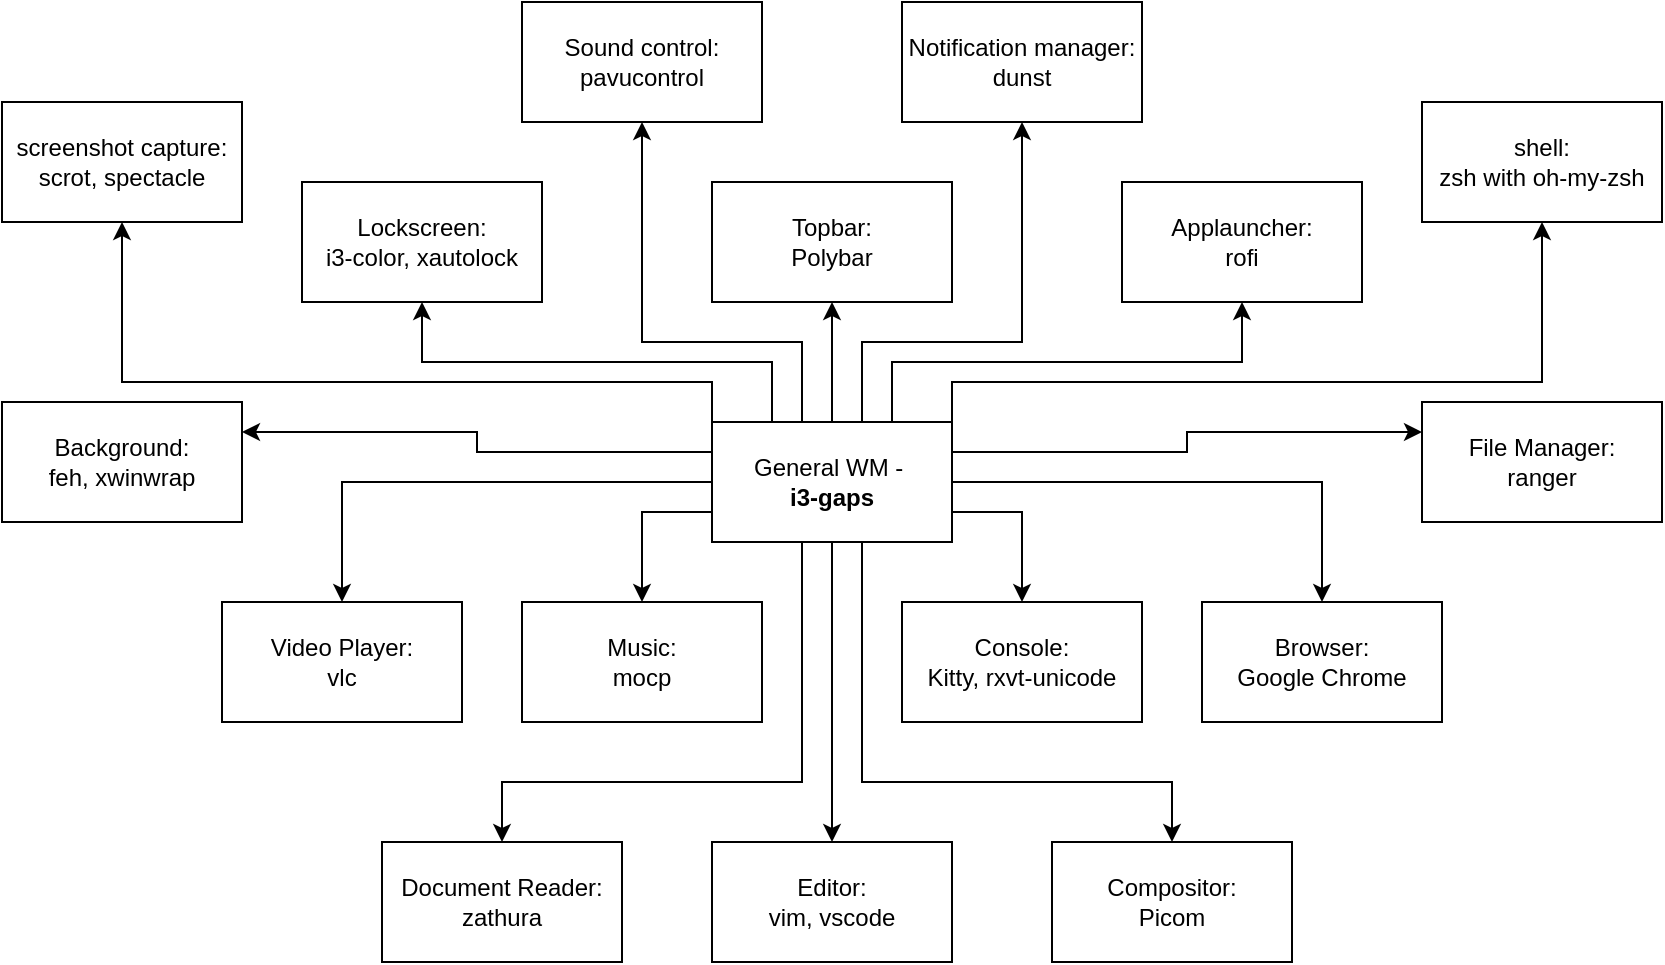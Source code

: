 <mxfile version="13.0.3" type="device"><diagram id="AWaN94HMi9mPYztEZT8k" name="Page-1"><mxGraphModel dx="1422" dy="1980" grid="1" gridSize="10" guides="1" tooltips="1" connect="1" arrows="1" fold="1" page="1" pageScale="1" pageWidth="850" pageHeight="1100" math="0" shadow="0"><root><mxCell id="0"/><mxCell id="1" parent="0"/><mxCell id="wTKVVoIe9tEUeoLG_1_F-3" style="edgeStyle=orthogonalEdgeStyle;rounded=0;orthogonalLoop=1;jettySize=auto;html=1;exitX=0;exitY=0.5;exitDx=0;exitDy=0;entryX=0.5;entryY=0;entryDx=0;entryDy=0;" parent="1" source="wTKVVoIe9tEUeoLG_1_F-1" target="wTKVVoIe9tEUeoLG_1_F-2" edge="1"><mxGeometry relative="1" as="geometry"/></mxCell><mxCell id="wTKVVoIe9tEUeoLG_1_F-7" style="edgeStyle=orthogonalEdgeStyle;rounded=0;orthogonalLoop=1;jettySize=auto;html=1;exitX=0;exitY=0.75;exitDx=0;exitDy=0;" parent="1" source="wTKVVoIe9tEUeoLG_1_F-1" target="wTKVVoIe9tEUeoLG_1_F-4" edge="1"><mxGeometry relative="1" as="geometry"/></mxCell><mxCell id="wTKVVoIe9tEUeoLG_1_F-8" style="edgeStyle=orthogonalEdgeStyle;rounded=0;orthogonalLoop=1;jettySize=auto;html=1;exitX=1;exitY=0.75;exitDx=0;exitDy=0;" parent="1" source="wTKVVoIe9tEUeoLG_1_F-1" target="wTKVVoIe9tEUeoLG_1_F-5" edge="1"><mxGeometry relative="1" as="geometry"/></mxCell><mxCell id="wTKVVoIe9tEUeoLG_1_F-9" style="edgeStyle=orthogonalEdgeStyle;rounded=0;orthogonalLoop=1;jettySize=auto;html=1;exitX=1;exitY=0.5;exitDx=0;exitDy=0;" parent="1" source="wTKVVoIe9tEUeoLG_1_F-1" target="wTKVVoIe9tEUeoLG_1_F-6" edge="1"><mxGeometry relative="1" as="geometry"/></mxCell><mxCell id="wTKVVoIe9tEUeoLG_1_F-11" style="edgeStyle=orthogonalEdgeStyle;rounded=0;orthogonalLoop=1;jettySize=auto;html=1;exitX=0.5;exitY=1;exitDx=0;exitDy=0;" parent="1" source="wTKVVoIe9tEUeoLG_1_F-1" target="wTKVVoIe9tEUeoLG_1_F-10" edge="1"><mxGeometry relative="1" as="geometry"><Array as="points"><mxPoint x="425" y="240"/><mxPoint x="425" y="240"/></Array></mxGeometry></mxCell><mxCell id="wTKVVoIe9tEUeoLG_1_F-13" style="edgeStyle=orthogonalEdgeStyle;rounded=0;orthogonalLoop=1;jettySize=auto;html=1;exitX=0.25;exitY=1;exitDx=0;exitDy=0;" parent="1" source="wTKVVoIe9tEUeoLG_1_F-1" target="wTKVVoIe9tEUeoLG_1_F-12" edge="1"><mxGeometry relative="1" as="geometry"><Array as="points"><mxPoint x="410" y="130"/><mxPoint x="410" y="250"/><mxPoint x="260" y="250"/></Array></mxGeometry></mxCell><mxCell id="wTKVVoIe9tEUeoLG_1_F-17" style="edgeStyle=orthogonalEdgeStyle;rounded=0;orthogonalLoop=1;jettySize=auto;html=1;exitX=0.75;exitY=1;exitDx=0;exitDy=0;" parent="1" source="wTKVVoIe9tEUeoLG_1_F-1" target="wTKVVoIe9tEUeoLG_1_F-16" edge="1"><mxGeometry relative="1" as="geometry"><Array as="points"><mxPoint x="440" y="130"/><mxPoint x="440" y="250"/><mxPoint x="595" y="250"/></Array></mxGeometry></mxCell><mxCell id="jpXhbICckJ-pGS2wBNl_-3" style="edgeStyle=orthogonalEdgeStyle;rounded=0;orthogonalLoop=1;jettySize=auto;html=1;exitX=0;exitY=0.25;exitDx=0;exitDy=0;entryX=1;entryY=0.25;entryDx=0;entryDy=0;" parent="1" source="wTKVVoIe9tEUeoLG_1_F-1" target="jpXhbICckJ-pGS2wBNl_-1" edge="1"><mxGeometry relative="1" as="geometry"/></mxCell><mxCell id="jpXhbICckJ-pGS2wBNl_-4" style="edgeStyle=orthogonalEdgeStyle;rounded=0;orthogonalLoop=1;jettySize=auto;html=1;exitX=1;exitY=0.25;exitDx=0;exitDy=0;entryX=0;entryY=0.25;entryDx=0;entryDy=0;" parent="1" source="wTKVVoIe9tEUeoLG_1_F-1" target="jpXhbICckJ-pGS2wBNl_-2" edge="1"><mxGeometry relative="1" as="geometry"/></mxCell><mxCell id="jpXhbICckJ-pGS2wBNl_-6" style="edgeStyle=orthogonalEdgeStyle;rounded=0;orthogonalLoop=1;jettySize=auto;html=1;exitX=0.5;exitY=0;exitDx=0;exitDy=0;" parent="1" source="wTKVVoIe9tEUeoLG_1_F-1" target="jpXhbICckJ-pGS2wBNl_-5" edge="1"><mxGeometry relative="1" as="geometry"/></mxCell><mxCell id="HCKWvyNt1r4QZPw4KNfM-3" style="edgeStyle=orthogonalEdgeStyle;rounded=0;orthogonalLoop=1;jettySize=auto;html=1;exitX=0.75;exitY=0;exitDx=0;exitDy=0;entryX=0.5;entryY=1;entryDx=0;entryDy=0;" parent="1" source="wTKVVoIe9tEUeoLG_1_F-1" target="HCKWvyNt1r4QZPw4KNfM-2" edge="1"><mxGeometry relative="1" as="geometry"/></mxCell><mxCell id="HCKWvyNt1r4QZPw4KNfM-5" style="edgeStyle=orthogonalEdgeStyle;rounded=0;orthogonalLoop=1;jettySize=auto;html=1;exitX=0.25;exitY=0;exitDx=0;exitDy=0;" parent="1" source="wTKVVoIe9tEUeoLG_1_F-1" target="HCKWvyNt1r4QZPw4KNfM-1" edge="1"><mxGeometry relative="1" as="geometry"/></mxCell><mxCell id="HCKWvyNt1r4QZPw4KNfM-13" style="edgeStyle=orthogonalEdgeStyle;rounded=0;orthogonalLoop=1;jettySize=auto;html=1;exitX=0.5;exitY=0;exitDx=0;exitDy=0;endArrow=classic;endFill=1;strokeColor=#000000;startArrow=none;startFill=0;" parent="1" source="wTKVVoIe9tEUeoLG_1_F-1" target="HCKWvyNt1r4QZPw4KNfM-6" edge="1"><mxGeometry relative="1" as="geometry"><Array as="points"><mxPoint x="410" y="70"/><mxPoint x="410" y="30"/><mxPoint x="330" y="30"/></Array></mxGeometry></mxCell><mxCell id="HCKWvyNt1r4QZPw4KNfM-14" style="edgeStyle=orthogonalEdgeStyle;rounded=0;orthogonalLoop=1;jettySize=auto;html=1;exitX=0.5;exitY=0;exitDx=0;exitDy=0;entryX=0.5;entryY=1;entryDx=0;entryDy=0;startArrow=none;startFill=0;endArrow=classic;endFill=1;strokeColor=#000000;" parent="1" source="wTKVVoIe9tEUeoLG_1_F-1" target="HCKWvyNt1r4QZPw4KNfM-7" edge="1"><mxGeometry relative="1" as="geometry"><Array as="points"><mxPoint x="440" y="70"/><mxPoint x="440" y="30"/><mxPoint x="520" y="30"/></Array></mxGeometry></mxCell><mxCell id="HCKWvyNt1r4QZPw4KNfM-19" style="edgeStyle=orthogonalEdgeStyle;rounded=0;orthogonalLoop=1;jettySize=auto;html=1;exitX=0;exitY=0;exitDx=0;exitDy=0;startArrow=none;startFill=0;endArrow=classic;endFill=1;strokeColor=#000000;" parent="1" source="wTKVVoIe9tEUeoLG_1_F-1" target="HCKWvyNt1r4QZPw4KNfM-18" edge="1"><mxGeometry relative="1" as="geometry"><Array as="points"><mxPoint x="365" y="50"/><mxPoint x="70" y="50"/></Array></mxGeometry></mxCell><mxCell id="HCKWvyNt1r4QZPw4KNfM-20" style="edgeStyle=orthogonalEdgeStyle;rounded=0;orthogonalLoop=1;jettySize=auto;html=1;exitX=1;exitY=0;exitDx=0;exitDy=0;entryX=0.5;entryY=1;entryDx=0;entryDy=0;startArrow=none;startFill=0;endArrow=classic;endFill=1;strokeColor=#000000;" parent="1" source="wTKVVoIe9tEUeoLG_1_F-1" target="HCKWvyNt1r4QZPw4KNfM-15" edge="1"><mxGeometry relative="1" as="geometry"><Array as="points"><mxPoint x="485" y="50"/><mxPoint x="780" y="50"/></Array></mxGeometry></mxCell><mxCell id="wTKVVoIe9tEUeoLG_1_F-1" value="General WM -&amp;nbsp;&lt;br&gt;&lt;b&gt;i3-gaps&lt;/b&gt;" style="rounded=0;whiteSpace=wrap;html=1;" parent="1" vertex="1"><mxGeometry x="365" y="70" width="120" height="60" as="geometry"/></mxCell><mxCell id="wTKVVoIe9tEUeoLG_1_F-2" value="Video Player:&lt;br&gt;vlc" style="rounded=0;whiteSpace=wrap;html=1;" parent="1" vertex="1"><mxGeometry x="120" y="160" width="120" height="60" as="geometry"/></mxCell><mxCell id="wTKVVoIe9tEUeoLG_1_F-4" value="Music:&lt;br&gt;mocp" style="rounded=0;whiteSpace=wrap;html=1;" parent="1" vertex="1"><mxGeometry x="270" y="160" width="120" height="60" as="geometry"/></mxCell><mxCell id="wTKVVoIe9tEUeoLG_1_F-5" value="Console:&lt;br&gt;Kitty, rxvt-unicode" style="rounded=0;whiteSpace=wrap;html=1;" parent="1" vertex="1"><mxGeometry x="460" y="160" width="120" height="60" as="geometry"/></mxCell><mxCell id="wTKVVoIe9tEUeoLG_1_F-6" value="Browser:&lt;br&gt;Google Chrome" style="rounded=0;whiteSpace=wrap;html=1;" parent="1" vertex="1"><mxGeometry x="610" y="160" width="120" height="60" as="geometry"/></mxCell><mxCell id="wTKVVoIe9tEUeoLG_1_F-10" value="Editor:&lt;br&gt;vim, vscode" style="rounded=0;whiteSpace=wrap;html=1;" parent="1" vertex="1"><mxGeometry x="365" y="280" width="120" height="60" as="geometry"/></mxCell><mxCell id="wTKVVoIe9tEUeoLG_1_F-12" value="Document Reader:&lt;br&gt;zathura" style="rounded=0;whiteSpace=wrap;html=1;" parent="1" vertex="1"><mxGeometry x="200" y="280" width="120" height="60" as="geometry"/></mxCell><mxCell id="wTKVVoIe9tEUeoLG_1_F-16" value="Compositor:&lt;br&gt;Picom" style="rounded=0;whiteSpace=wrap;html=1;" parent="1" vertex="1"><mxGeometry x="535" y="280" width="120" height="60" as="geometry"/></mxCell><mxCell id="jpXhbICckJ-pGS2wBNl_-1" value="Background:&lt;br&gt;feh, xwinwrap" style="rounded=0;whiteSpace=wrap;html=1;" parent="1" vertex="1"><mxGeometry x="10" y="60" width="120" height="60" as="geometry"/></mxCell><mxCell id="jpXhbICckJ-pGS2wBNl_-2" value="File Manager:&lt;br&gt;ranger" style="rounded=0;whiteSpace=wrap;html=1;" parent="1" vertex="1"><mxGeometry x="720" y="60" width="120" height="60" as="geometry"/></mxCell><mxCell id="jpXhbICckJ-pGS2wBNl_-5" value="Topbar:&lt;br&gt;Polybar" style="rounded=0;whiteSpace=wrap;html=1;" parent="1" vertex="1"><mxGeometry x="365" y="-50" width="120" height="60" as="geometry"/></mxCell><mxCell id="HCKWvyNt1r4QZPw4KNfM-1" value="Lockscreen:&lt;br&gt;i3-color, xautolock" style="rounded=0;whiteSpace=wrap;html=1;" parent="1" vertex="1"><mxGeometry x="160" y="-50" width="120" height="60" as="geometry"/></mxCell><mxCell id="HCKWvyNt1r4QZPw4KNfM-2" value="Applauncher:&lt;br&gt;rofi" style="rounded=0;whiteSpace=wrap;html=1;" parent="1" vertex="1"><mxGeometry x="570" y="-50" width="120" height="60" as="geometry"/></mxCell><mxCell id="HCKWvyNt1r4QZPw4KNfM-6" value="Sound control:&lt;br&gt;pavucontrol" style="rounded=0;whiteSpace=wrap;html=1;" parent="1" vertex="1"><mxGeometry x="270" y="-140" width="120" height="60" as="geometry"/></mxCell><mxCell id="HCKWvyNt1r4QZPw4KNfM-7" value="Notification manager:&lt;br&gt;dunst" style="rounded=0;whiteSpace=wrap;html=1;" parent="1" vertex="1"><mxGeometry x="460" y="-140" width="120" height="60" as="geometry"/></mxCell><mxCell id="HCKWvyNt1r4QZPw4KNfM-15" value="shell:&lt;br&gt;zsh with oh-my-zsh" style="rounded=0;whiteSpace=wrap;html=1;" parent="1" vertex="1"><mxGeometry x="720" y="-90" width="120" height="60" as="geometry"/></mxCell><mxCell id="HCKWvyNt1r4QZPw4KNfM-18" value="screenshot capture:&lt;br&gt;scrot, spectacle" style="rounded=0;whiteSpace=wrap;html=1;" parent="1" vertex="1"><mxGeometry x="10" y="-90" width="120" height="60" as="geometry"/></mxCell></root></mxGraphModel></diagram></mxfile>